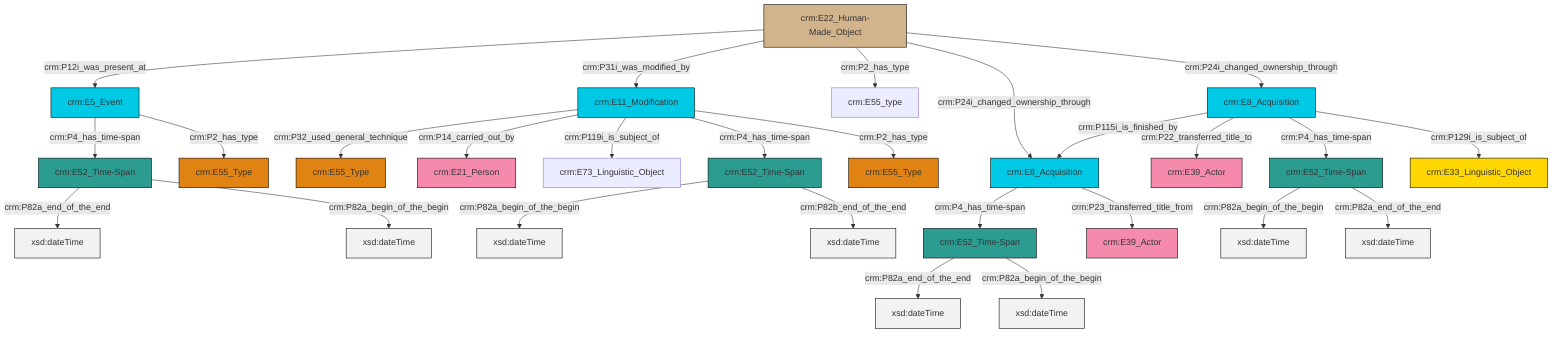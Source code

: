graph TD
classDef Literal fill:#f2f2f2,stroke:#000000;
classDef CRM_Entity fill:#FFFFFF,stroke:#000000;
classDef Temporal_Entity fill:#00C9E6, stroke:#000000;
classDef Type fill:#E18312, stroke:#000000;
classDef Time-Span fill:#2C9C91, stroke:#000000;
classDef Appellation fill:#FFEB7F, stroke:#000000;
classDef Place fill:#008836, stroke:#000000;
classDef Persistent_Item fill:#B266B2, stroke:#000000;
classDef Conceptual_Object fill:#FFD700, stroke:#000000;
classDef Physical_Thing fill:#D2B48C, stroke:#000000;
classDef Actor fill:#f58aad, stroke:#000000;
classDef PC_Classes fill:#4ce600, stroke:#000000;
classDef Multi fill:#cccccc,stroke:#000000;

2["crm:E52_Time-Span"]:::Time-Span -->|crm:P82a_end_of_the_end| 3[xsd:dateTime]:::Literal
4["crm:E52_Time-Span"]:::Time-Span -->|crm:P82a_begin_of_the_begin| 5[xsd:dateTime]:::Literal
6["crm:E11_Modification"]:::Temporal_Entity -->|crm:P32_used_general_technique| 7["crm:E55_Type"]:::Type
8["crm:E22_Human-Made_Object"]:::Physical_Thing -->|crm:P12i_was_present_at| 10["crm:E5_Event"]:::Temporal_Entity
6["crm:E11_Modification"]:::Temporal_Entity -->|crm:P14_carried_out_by| 11["crm:E21_Person"]:::Actor
6["crm:E11_Modification"]:::Temporal_Entity -->|crm:P119i_is_subject_of| 12["crm:E73_Linguistic_Object"]:::Default
22["crm:E8_Acquisition"]:::Temporal_Entity -->|crm:P115i_is_finished_by| 18["crm:E8_Acquisition"]:::Temporal_Entity
10["crm:E5_Event"]:::Temporal_Entity -->|crm:P4_has_time-span| 2["crm:E52_Time-Span"]:::Time-Span
0["crm:E52_Time-Span"]:::Time-Span -->|crm:P82a_begin_of_the_begin| 26[xsd:dateTime]:::Literal
22["crm:E8_Acquisition"]:::Temporal_Entity -->|crm:P22_transferred_title_to| 15["crm:E39_Actor"]:::Actor
22["crm:E8_Acquisition"]:::Temporal_Entity -->|crm:P4_has_time-span| 0["crm:E52_Time-Span"]:::Time-Span
4["crm:E52_Time-Span"]:::Time-Span -->|crm:P82b_end_of_the_end| 29[xsd:dateTime]:::Literal
2["crm:E52_Time-Span"]:::Time-Span -->|crm:P82a_begin_of_the_begin| 30[xsd:dateTime]:::Literal
22["crm:E8_Acquisition"]:::Temporal_Entity -->|crm:P129i_is_subject_of| 33["crm:E33_Linguistic_Object"]:::Conceptual_Object
18["crm:E8_Acquisition"]:::Temporal_Entity -->|crm:P4_has_time-span| 27["crm:E52_Time-Span"]:::Time-Span
8["crm:E22_Human-Made_Object"]:::Physical_Thing -->|crm:P31i_was_modified_by| 6["crm:E11_Modification"]:::Temporal_Entity
27["crm:E52_Time-Span"]:::Time-Span -->|crm:P82a_end_of_the_end| 39[xsd:dateTime]:::Literal
8["crm:E22_Human-Made_Object"]:::Physical_Thing -->|crm:P2_has_type| 13["crm:E55_type"]:::Default
10["crm:E5_Event"]:::Temporal_Entity -->|crm:P2_has_type| 20["crm:E55_Type"]:::Type
27["crm:E52_Time-Span"]:::Time-Span -->|crm:P82a_begin_of_the_begin| 40[xsd:dateTime]:::Literal
6["crm:E11_Modification"]:::Temporal_Entity -->|crm:P4_has_time-span| 4["crm:E52_Time-Span"]:::Time-Span
8["crm:E22_Human-Made_Object"]:::Physical_Thing -->|crm:P24i_changed_ownership_through| 18["crm:E8_Acquisition"]:::Temporal_Entity
6["crm:E11_Modification"]:::Temporal_Entity -->|crm:P2_has_type| 31["crm:E55_Type"]:::Type
18["crm:E8_Acquisition"]:::Temporal_Entity -->|crm:P23_transferred_title_from| 24["crm:E39_Actor"]:::Actor
0["crm:E52_Time-Span"]:::Time-Span -->|crm:P82a_end_of_the_end| 43[xsd:dateTime]:::Literal
8["crm:E22_Human-Made_Object"]:::Physical_Thing -->|crm:P24i_changed_ownership_through| 22["crm:E8_Acquisition"]:::Temporal_Entity
